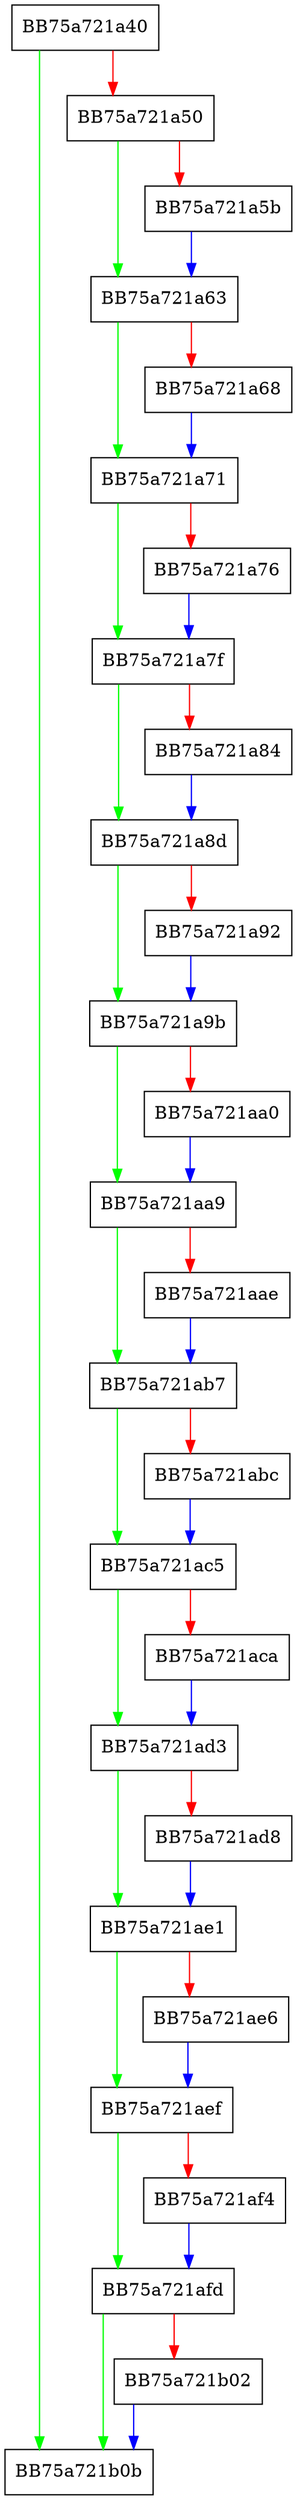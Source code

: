digraph pdfParamsLoadCallback {
  node [shape="box"];
  graph [splines=ortho];
  BB75a721a40 -> BB75a721b0b [color="green"];
  BB75a721a40 -> BB75a721a50 [color="red"];
  BB75a721a50 -> BB75a721a63 [color="green"];
  BB75a721a50 -> BB75a721a5b [color="red"];
  BB75a721a5b -> BB75a721a63 [color="blue"];
  BB75a721a63 -> BB75a721a71 [color="green"];
  BB75a721a63 -> BB75a721a68 [color="red"];
  BB75a721a68 -> BB75a721a71 [color="blue"];
  BB75a721a71 -> BB75a721a7f [color="green"];
  BB75a721a71 -> BB75a721a76 [color="red"];
  BB75a721a76 -> BB75a721a7f [color="blue"];
  BB75a721a7f -> BB75a721a8d [color="green"];
  BB75a721a7f -> BB75a721a84 [color="red"];
  BB75a721a84 -> BB75a721a8d [color="blue"];
  BB75a721a8d -> BB75a721a9b [color="green"];
  BB75a721a8d -> BB75a721a92 [color="red"];
  BB75a721a92 -> BB75a721a9b [color="blue"];
  BB75a721a9b -> BB75a721aa9 [color="green"];
  BB75a721a9b -> BB75a721aa0 [color="red"];
  BB75a721aa0 -> BB75a721aa9 [color="blue"];
  BB75a721aa9 -> BB75a721ab7 [color="green"];
  BB75a721aa9 -> BB75a721aae [color="red"];
  BB75a721aae -> BB75a721ab7 [color="blue"];
  BB75a721ab7 -> BB75a721ac5 [color="green"];
  BB75a721ab7 -> BB75a721abc [color="red"];
  BB75a721abc -> BB75a721ac5 [color="blue"];
  BB75a721ac5 -> BB75a721ad3 [color="green"];
  BB75a721ac5 -> BB75a721aca [color="red"];
  BB75a721aca -> BB75a721ad3 [color="blue"];
  BB75a721ad3 -> BB75a721ae1 [color="green"];
  BB75a721ad3 -> BB75a721ad8 [color="red"];
  BB75a721ad8 -> BB75a721ae1 [color="blue"];
  BB75a721ae1 -> BB75a721aef [color="green"];
  BB75a721ae1 -> BB75a721ae6 [color="red"];
  BB75a721ae6 -> BB75a721aef [color="blue"];
  BB75a721aef -> BB75a721afd [color="green"];
  BB75a721aef -> BB75a721af4 [color="red"];
  BB75a721af4 -> BB75a721afd [color="blue"];
  BB75a721afd -> BB75a721b0b [color="green"];
  BB75a721afd -> BB75a721b02 [color="red"];
  BB75a721b02 -> BB75a721b0b [color="blue"];
}